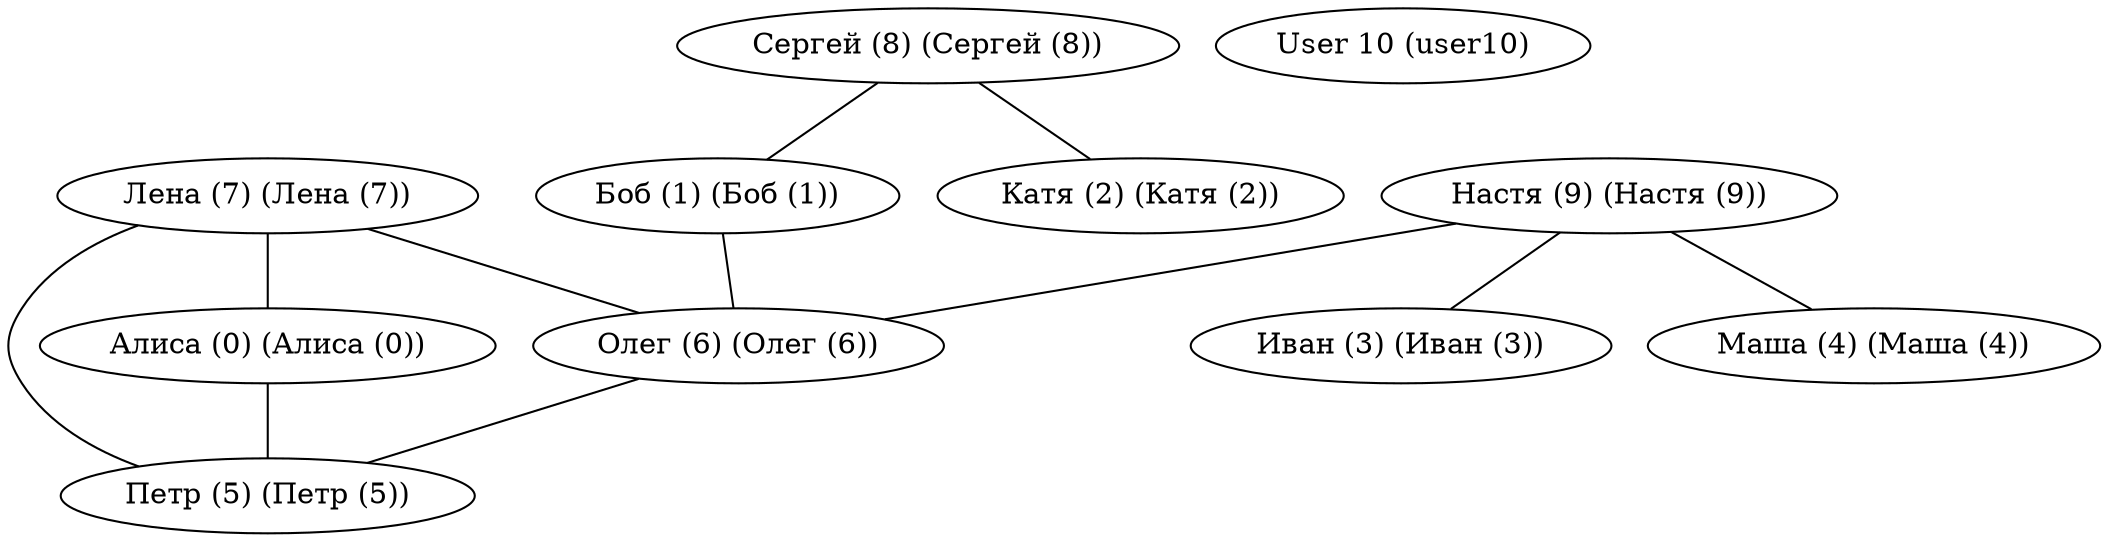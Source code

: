graph SocialGraph {
    "Лена (7) (Лена (7))";
    "Лена (7) (Лена (7))" -- "Олег (6) (Олег (6))";
    "Лена (7) (Лена (7))" -- "Алиса (0) (Алиса (0))";
    "Лена (7) (Лена (7))" -- "Петр (5) (Петр (5))";
    "Настя (9) (Настя (9))";
    "Настя (9) (Настя (9))" -- "Маша (4) (Маша (4))";
    "Настя (9) (Настя (9))" -- "Олег (6) (Олег (6))";
    "Настя (9) (Настя (9))" -- "Иван (3) (Иван (3))";
    "User 10 (user10)";
    "Сергей (8) (Сергей (8))";
    "Сергей (8) (Сергей (8))" -- "Катя (2) (Катя (2))";
    "Сергей (8) (Сергей (8))" -- "Боб (1) (Боб (1))";
    "Катя (2) (Катя (2))";
    "Маша (4) (Маша (4))";
    "Боб (1) (Боб (1))";
    "Боб (1) (Боб (1))" -- "Олег (6) (Олег (6))";
    "Олег (6) (Олег (6))";
    "Олег (6) (Олег (6))" -- "Петр (5) (Петр (5))";
    "Алиса (0) (Алиса (0))";
    "Алиса (0) (Алиса (0))" -- "Петр (5) (Петр (5))";
    "Петр (5) (Петр (5))";
    "Иван (3) (Иван (3))";
}